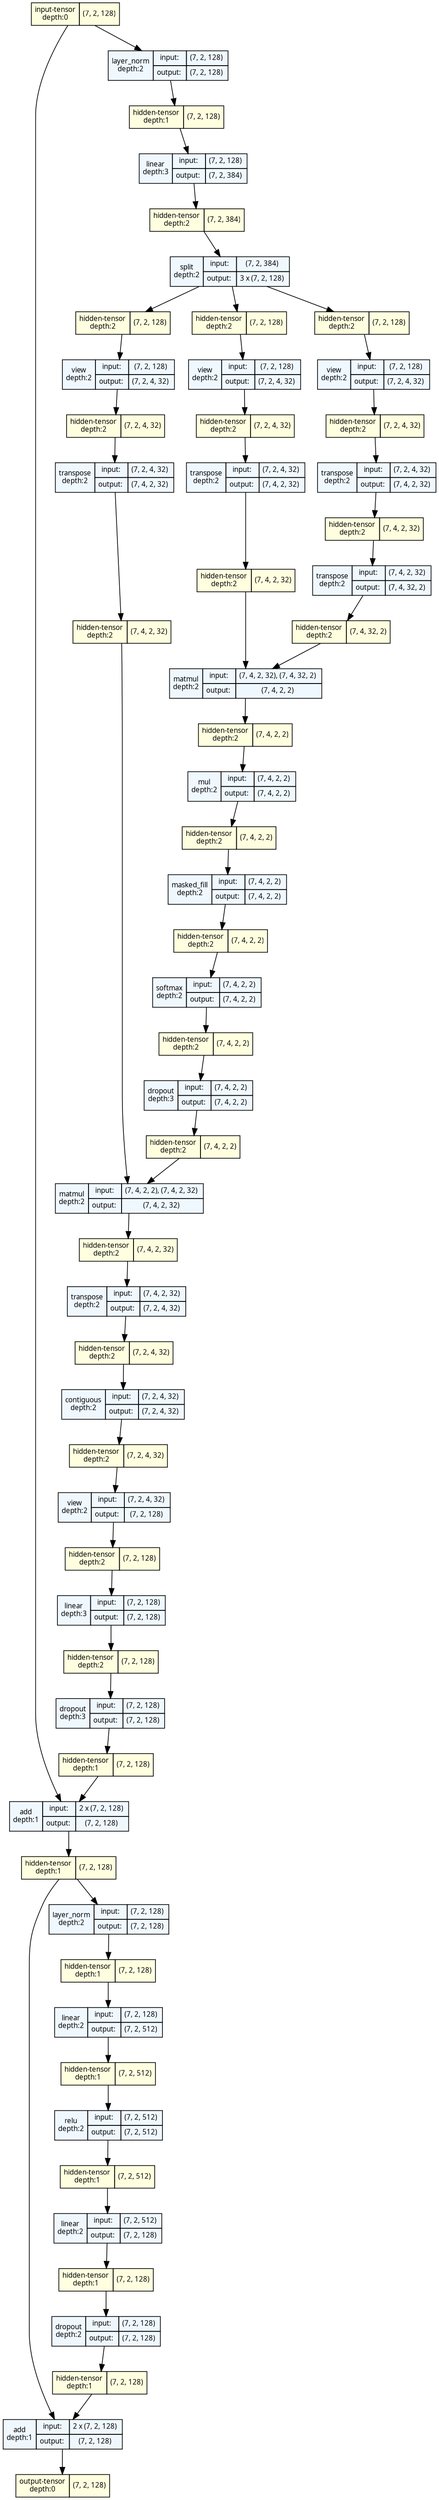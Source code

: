 strict digraph "custom-attention" {
	graph [ordering=in rankdir=TB size="36.3,36.3"]
	node [align=left fontname="Linux libertine" fontsize=10 height=0.2 margin=0 ranksep=0.1 shape=plaintext style=filled]
	edge [fontsize=10]
	0 [label=<
                    <TABLE BORDER="0" CELLBORDER="1"
                    CELLSPACING="0" CELLPADDING="4">
                        <TR><TD>input-tensor<BR/>depth:0</TD><TD>(7, 2, 128)</TD></TR>
                    </TABLE>> fillcolor=lightyellow]
	1 [label=<
                    <TABLE BORDER="0" CELLBORDER="1"
                    CELLSPACING="0" CELLPADDING="4">
                    <TR>
                        <TD ROWSPAN="2">layer_norm<BR/>depth:2</TD>
                        <TD COLSPAN="2">input:</TD>
                        <TD COLSPAN="2">(7, 2, 128) </TD>
                    </TR>
                    <TR>
                        <TD COLSPAN="2">output: </TD>
                        <TD COLSPAN="2">(7, 2, 128) </TD>
                    </TR>
                    </TABLE>> fillcolor=aliceblue]
	2 [label=<
                    <TABLE BORDER="0" CELLBORDER="1"
                    CELLSPACING="0" CELLPADDING="4">
                        <TR><TD>hidden-tensor<BR/>depth:1</TD><TD>(7, 2, 128)</TD></TR>
                    </TABLE>> fillcolor=lightyellow]
	3 [label=<
                    <TABLE BORDER="0" CELLBORDER="1"
                    CELLSPACING="0" CELLPADDING="4">
                    <TR>
                        <TD ROWSPAN="2">linear<BR/>depth:3</TD>
                        <TD COLSPAN="2">input:</TD>
                        <TD COLSPAN="2">(7, 2, 128) </TD>
                    </TR>
                    <TR>
                        <TD COLSPAN="2">output: </TD>
                        <TD COLSPAN="2">(7, 2, 384) </TD>
                    </TR>
                    </TABLE>> fillcolor=aliceblue]
	4 [label=<
                    <TABLE BORDER="0" CELLBORDER="1"
                    CELLSPACING="0" CELLPADDING="4">
                        <TR><TD>hidden-tensor<BR/>depth:2</TD><TD>(7, 2, 384)</TD></TR>
                    </TABLE>> fillcolor=lightyellow]
	5 [label=<
                    <TABLE BORDER="0" CELLBORDER="1"
                    CELLSPACING="0" CELLPADDING="4">
                    <TR>
                        <TD ROWSPAN="2">split<BR/>depth:2</TD>
                        <TD COLSPAN="2">input:</TD>
                        <TD COLSPAN="2">(7, 2, 384) </TD>
                    </TR>
                    <TR>
                        <TD COLSPAN="2">output: </TD>
                        <TD COLSPAN="2">3 x (7, 2, 128) </TD>
                    </TR>
                    </TABLE>> fillcolor=aliceblue]
	6 [label=<
                    <TABLE BORDER="0" CELLBORDER="1"
                    CELLSPACING="0" CELLPADDING="4">
                        <TR><TD>hidden-tensor<BR/>depth:2</TD><TD>(7, 2, 128)</TD></TR>
                    </TABLE>> fillcolor=lightyellow]
	7 [label=<
                    <TABLE BORDER="0" CELLBORDER="1"
                    CELLSPACING="0" CELLPADDING="4">
                        <TR><TD>hidden-tensor<BR/>depth:2</TD><TD>(7, 2, 128)</TD></TR>
                    </TABLE>> fillcolor=lightyellow]
	8 [label=<
                    <TABLE BORDER="0" CELLBORDER="1"
                    CELLSPACING="0" CELLPADDING="4">
                        <TR><TD>hidden-tensor<BR/>depth:2</TD><TD>(7, 2, 128)</TD></TR>
                    </TABLE>> fillcolor=lightyellow]
	9 [label=<
                    <TABLE BORDER="0" CELLBORDER="1"
                    CELLSPACING="0" CELLPADDING="4">
                    <TR>
                        <TD ROWSPAN="2">view<BR/>depth:2</TD>
                        <TD COLSPAN="2">input:</TD>
                        <TD COLSPAN="2">(7, 2, 128) </TD>
                    </TR>
                    <TR>
                        <TD COLSPAN="2">output: </TD>
                        <TD COLSPAN="2">(7, 2, 4, 32) </TD>
                    </TR>
                    </TABLE>> fillcolor=aliceblue]
	10 [label=<
                    <TABLE BORDER="0" CELLBORDER="1"
                    CELLSPACING="0" CELLPADDING="4">
                        <TR><TD>hidden-tensor<BR/>depth:2</TD><TD>(7, 2, 4, 32)</TD></TR>
                    </TABLE>> fillcolor=lightyellow]
	11 [label=<
                    <TABLE BORDER="0" CELLBORDER="1"
                    CELLSPACING="0" CELLPADDING="4">
                    <TR>
                        <TD ROWSPAN="2">transpose<BR/>depth:2</TD>
                        <TD COLSPAN="2">input:</TD>
                        <TD COLSPAN="2">(7, 2, 4, 32) </TD>
                    </TR>
                    <TR>
                        <TD COLSPAN="2">output: </TD>
                        <TD COLSPAN="2">(7, 4, 2, 32) </TD>
                    </TR>
                    </TABLE>> fillcolor=aliceblue]
	12 [label=<
                    <TABLE BORDER="0" CELLBORDER="1"
                    CELLSPACING="0" CELLPADDING="4">
                        <TR><TD>hidden-tensor<BR/>depth:2</TD><TD>(7, 4, 2, 32)</TD></TR>
                    </TABLE>> fillcolor=lightyellow]
	13 [label=<
                    <TABLE BORDER="0" CELLBORDER="1"
                    CELLSPACING="0" CELLPADDING="4">
                    <TR>
                        <TD ROWSPAN="2">view<BR/>depth:2</TD>
                        <TD COLSPAN="2">input:</TD>
                        <TD COLSPAN="2">(7, 2, 128) </TD>
                    </TR>
                    <TR>
                        <TD COLSPAN="2">output: </TD>
                        <TD COLSPAN="2">(7, 2, 4, 32) </TD>
                    </TR>
                    </TABLE>> fillcolor=aliceblue]
	14 [label=<
                    <TABLE BORDER="0" CELLBORDER="1"
                    CELLSPACING="0" CELLPADDING="4">
                        <TR><TD>hidden-tensor<BR/>depth:2</TD><TD>(7, 2, 4, 32)</TD></TR>
                    </TABLE>> fillcolor=lightyellow]
	15 [label=<
                    <TABLE BORDER="0" CELLBORDER="1"
                    CELLSPACING="0" CELLPADDING="4">
                    <TR>
                        <TD ROWSPAN="2">transpose<BR/>depth:2</TD>
                        <TD COLSPAN="2">input:</TD>
                        <TD COLSPAN="2">(7, 2, 4, 32) </TD>
                    </TR>
                    <TR>
                        <TD COLSPAN="2">output: </TD>
                        <TD COLSPAN="2">(7, 4, 2, 32) </TD>
                    </TR>
                    </TABLE>> fillcolor=aliceblue]
	16 [label=<
                    <TABLE BORDER="0" CELLBORDER="1"
                    CELLSPACING="0" CELLPADDING="4">
                        <TR><TD>hidden-tensor<BR/>depth:2</TD><TD>(7, 4, 2, 32)</TD></TR>
                    </TABLE>> fillcolor=lightyellow]
	17 [label=<
                    <TABLE BORDER="0" CELLBORDER="1"
                    CELLSPACING="0" CELLPADDING="4">
                    <TR>
                        <TD ROWSPAN="2">view<BR/>depth:2</TD>
                        <TD COLSPAN="2">input:</TD>
                        <TD COLSPAN="2">(7, 2, 128) </TD>
                    </TR>
                    <TR>
                        <TD COLSPAN="2">output: </TD>
                        <TD COLSPAN="2">(7, 2, 4, 32) </TD>
                    </TR>
                    </TABLE>> fillcolor=aliceblue]
	18 [label=<
                    <TABLE BORDER="0" CELLBORDER="1"
                    CELLSPACING="0" CELLPADDING="4">
                        <TR><TD>hidden-tensor<BR/>depth:2</TD><TD>(7, 2, 4, 32)</TD></TR>
                    </TABLE>> fillcolor=lightyellow]
	19 [label=<
                    <TABLE BORDER="0" CELLBORDER="1"
                    CELLSPACING="0" CELLPADDING="4">
                    <TR>
                        <TD ROWSPAN="2">transpose<BR/>depth:2</TD>
                        <TD COLSPAN="2">input:</TD>
                        <TD COLSPAN="2">(7, 2, 4, 32) </TD>
                    </TR>
                    <TR>
                        <TD COLSPAN="2">output: </TD>
                        <TD COLSPAN="2">(7, 4, 2, 32) </TD>
                    </TR>
                    </TABLE>> fillcolor=aliceblue]
	20 [label=<
                    <TABLE BORDER="0" CELLBORDER="1"
                    CELLSPACING="0" CELLPADDING="4">
                        <TR><TD>hidden-tensor<BR/>depth:2</TD><TD>(7, 4, 2, 32)</TD></TR>
                    </TABLE>> fillcolor=lightyellow]
	21 [label=<
                    <TABLE BORDER="0" CELLBORDER="1"
                    CELLSPACING="0" CELLPADDING="4">
                    <TR>
                        <TD ROWSPAN="2">transpose<BR/>depth:2</TD>
                        <TD COLSPAN="2">input:</TD>
                        <TD COLSPAN="2">(7, 4, 2, 32) </TD>
                    </TR>
                    <TR>
                        <TD COLSPAN="2">output: </TD>
                        <TD COLSPAN="2">(7, 4, 32, 2) </TD>
                    </TR>
                    </TABLE>> fillcolor=aliceblue]
	22 [label=<
                    <TABLE BORDER="0" CELLBORDER="1"
                    CELLSPACING="0" CELLPADDING="4">
                        <TR><TD>hidden-tensor<BR/>depth:2</TD><TD>(7, 4, 32, 2)</TD></TR>
                    </TABLE>> fillcolor=lightyellow]
	23 [label=<
                    <TABLE BORDER="0" CELLBORDER="1"
                    CELLSPACING="0" CELLPADDING="4">
                    <TR>
                        <TD ROWSPAN="2">matmul<BR/>depth:2</TD>
                        <TD COLSPAN="2">input:</TD>
                        <TD COLSPAN="2">(7, 4, 2, 32), (7, 4, 32, 2) </TD>
                    </TR>
                    <TR>
                        <TD COLSPAN="2">output: </TD>
                        <TD COLSPAN="2">(7, 4, 2, 2) </TD>
                    </TR>
                    </TABLE>> fillcolor=aliceblue]
	24 [label=<
                    <TABLE BORDER="0" CELLBORDER="1"
                    CELLSPACING="0" CELLPADDING="4">
                        <TR><TD>hidden-tensor<BR/>depth:2</TD><TD>(7, 4, 2, 2)</TD></TR>
                    </TABLE>> fillcolor=lightyellow]
	25 [label=<
                    <TABLE BORDER="0" CELLBORDER="1"
                    CELLSPACING="0" CELLPADDING="4">
                    <TR>
                        <TD ROWSPAN="2">mul<BR/>depth:2</TD>
                        <TD COLSPAN="2">input:</TD>
                        <TD COLSPAN="2">(7, 4, 2, 2) </TD>
                    </TR>
                    <TR>
                        <TD COLSPAN="2">output: </TD>
                        <TD COLSPAN="2">(7, 4, 2, 2) </TD>
                    </TR>
                    </TABLE>> fillcolor=aliceblue]
	26 [label=<
                    <TABLE BORDER="0" CELLBORDER="1"
                    CELLSPACING="0" CELLPADDING="4">
                        <TR><TD>hidden-tensor<BR/>depth:2</TD><TD>(7, 4, 2, 2)</TD></TR>
                    </TABLE>> fillcolor=lightyellow]
	27 [label=<
                    <TABLE BORDER="0" CELLBORDER="1"
                    CELLSPACING="0" CELLPADDING="4">
                    <TR>
                        <TD ROWSPAN="2">masked_fill<BR/>depth:2</TD>
                        <TD COLSPAN="2">input:</TD>
                        <TD COLSPAN="2">(7, 4, 2, 2) </TD>
                    </TR>
                    <TR>
                        <TD COLSPAN="2">output: </TD>
                        <TD COLSPAN="2">(7, 4, 2, 2) </TD>
                    </TR>
                    </TABLE>> fillcolor=aliceblue]
	28 [label=<
                    <TABLE BORDER="0" CELLBORDER="1"
                    CELLSPACING="0" CELLPADDING="4">
                        <TR><TD>hidden-tensor<BR/>depth:2</TD><TD>(7, 4, 2, 2)</TD></TR>
                    </TABLE>> fillcolor=lightyellow]
	29 [label=<
                    <TABLE BORDER="0" CELLBORDER="1"
                    CELLSPACING="0" CELLPADDING="4">
                    <TR>
                        <TD ROWSPAN="2">softmax<BR/>depth:2</TD>
                        <TD COLSPAN="2">input:</TD>
                        <TD COLSPAN="2">(7, 4, 2, 2) </TD>
                    </TR>
                    <TR>
                        <TD COLSPAN="2">output: </TD>
                        <TD COLSPAN="2">(7, 4, 2, 2) </TD>
                    </TR>
                    </TABLE>> fillcolor=aliceblue]
	30 [label=<
                    <TABLE BORDER="0" CELLBORDER="1"
                    CELLSPACING="0" CELLPADDING="4">
                        <TR><TD>hidden-tensor<BR/>depth:2</TD><TD>(7, 4, 2, 2)</TD></TR>
                    </TABLE>> fillcolor=lightyellow]
	31 [label=<
                    <TABLE BORDER="0" CELLBORDER="1"
                    CELLSPACING="0" CELLPADDING="4">
                    <TR>
                        <TD ROWSPAN="2">dropout<BR/>depth:3</TD>
                        <TD COLSPAN="2">input:</TD>
                        <TD COLSPAN="2">(7, 4, 2, 2) </TD>
                    </TR>
                    <TR>
                        <TD COLSPAN="2">output: </TD>
                        <TD COLSPAN="2">(7, 4, 2, 2) </TD>
                    </TR>
                    </TABLE>> fillcolor=aliceblue]
	32 [label=<
                    <TABLE BORDER="0" CELLBORDER="1"
                    CELLSPACING="0" CELLPADDING="4">
                        <TR><TD>hidden-tensor<BR/>depth:2</TD><TD>(7, 4, 2, 2)</TD></TR>
                    </TABLE>> fillcolor=lightyellow]
	33 [label=<
                    <TABLE BORDER="0" CELLBORDER="1"
                    CELLSPACING="0" CELLPADDING="4">
                    <TR>
                        <TD ROWSPAN="2">matmul<BR/>depth:2</TD>
                        <TD COLSPAN="2">input:</TD>
                        <TD COLSPAN="2">(7, 4, 2, 2), (7, 4, 2, 32) </TD>
                    </TR>
                    <TR>
                        <TD COLSPAN="2">output: </TD>
                        <TD COLSPAN="2">(7, 4, 2, 32) </TD>
                    </TR>
                    </TABLE>> fillcolor=aliceblue]
	34 [label=<
                    <TABLE BORDER="0" CELLBORDER="1"
                    CELLSPACING="0" CELLPADDING="4">
                        <TR><TD>hidden-tensor<BR/>depth:2</TD><TD>(7, 4, 2, 32)</TD></TR>
                    </TABLE>> fillcolor=lightyellow]
	35 [label=<
                    <TABLE BORDER="0" CELLBORDER="1"
                    CELLSPACING="0" CELLPADDING="4">
                    <TR>
                        <TD ROWSPAN="2">transpose<BR/>depth:2</TD>
                        <TD COLSPAN="2">input:</TD>
                        <TD COLSPAN="2">(7, 4, 2, 32) </TD>
                    </TR>
                    <TR>
                        <TD COLSPAN="2">output: </TD>
                        <TD COLSPAN="2">(7, 2, 4, 32) </TD>
                    </TR>
                    </TABLE>> fillcolor=aliceblue]
	36 [label=<
                    <TABLE BORDER="0" CELLBORDER="1"
                    CELLSPACING="0" CELLPADDING="4">
                        <TR><TD>hidden-tensor<BR/>depth:2</TD><TD>(7, 2, 4, 32)</TD></TR>
                    </TABLE>> fillcolor=lightyellow]
	37 [label=<
                    <TABLE BORDER="0" CELLBORDER="1"
                    CELLSPACING="0" CELLPADDING="4">
                    <TR>
                        <TD ROWSPAN="2">contiguous<BR/>depth:2</TD>
                        <TD COLSPAN="2">input:</TD>
                        <TD COLSPAN="2">(7, 2, 4, 32) </TD>
                    </TR>
                    <TR>
                        <TD COLSPAN="2">output: </TD>
                        <TD COLSPAN="2">(7, 2, 4, 32) </TD>
                    </TR>
                    </TABLE>> fillcolor=aliceblue]
	38 [label=<
                    <TABLE BORDER="0" CELLBORDER="1"
                    CELLSPACING="0" CELLPADDING="4">
                        <TR><TD>hidden-tensor<BR/>depth:2</TD><TD>(7, 2, 4, 32)</TD></TR>
                    </TABLE>> fillcolor=lightyellow]
	39 [label=<
                    <TABLE BORDER="0" CELLBORDER="1"
                    CELLSPACING="0" CELLPADDING="4">
                    <TR>
                        <TD ROWSPAN="2">view<BR/>depth:2</TD>
                        <TD COLSPAN="2">input:</TD>
                        <TD COLSPAN="2">(7, 2, 4, 32) </TD>
                    </TR>
                    <TR>
                        <TD COLSPAN="2">output: </TD>
                        <TD COLSPAN="2">(7, 2, 128) </TD>
                    </TR>
                    </TABLE>> fillcolor=aliceblue]
	40 [label=<
                    <TABLE BORDER="0" CELLBORDER="1"
                    CELLSPACING="0" CELLPADDING="4">
                        <TR><TD>hidden-tensor<BR/>depth:2</TD><TD>(7, 2, 128)</TD></TR>
                    </TABLE>> fillcolor=lightyellow]
	41 [label=<
                    <TABLE BORDER="0" CELLBORDER="1"
                    CELLSPACING="0" CELLPADDING="4">
                    <TR>
                        <TD ROWSPAN="2">linear<BR/>depth:3</TD>
                        <TD COLSPAN="2">input:</TD>
                        <TD COLSPAN="2">(7, 2, 128) </TD>
                    </TR>
                    <TR>
                        <TD COLSPAN="2">output: </TD>
                        <TD COLSPAN="2">(7, 2, 128) </TD>
                    </TR>
                    </TABLE>> fillcolor=aliceblue]
	42 [label=<
                    <TABLE BORDER="0" CELLBORDER="1"
                    CELLSPACING="0" CELLPADDING="4">
                        <TR><TD>hidden-tensor<BR/>depth:2</TD><TD>(7, 2, 128)</TD></TR>
                    </TABLE>> fillcolor=lightyellow]
	43 [label=<
                    <TABLE BORDER="0" CELLBORDER="1"
                    CELLSPACING="0" CELLPADDING="4">
                    <TR>
                        <TD ROWSPAN="2">dropout<BR/>depth:3</TD>
                        <TD COLSPAN="2">input:</TD>
                        <TD COLSPAN="2">(7, 2, 128) </TD>
                    </TR>
                    <TR>
                        <TD COLSPAN="2">output: </TD>
                        <TD COLSPAN="2">(7, 2, 128) </TD>
                    </TR>
                    </TABLE>> fillcolor=aliceblue]
	44 [label=<
                    <TABLE BORDER="0" CELLBORDER="1"
                    CELLSPACING="0" CELLPADDING="4">
                        <TR><TD>hidden-tensor<BR/>depth:1</TD><TD>(7, 2, 128)</TD></TR>
                    </TABLE>> fillcolor=lightyellow]
	45 [label=<
                    <TABLE BORDER="0" CELLBORDER="1"
                    CELLSPACING="0" CELLPADDING="4">
                    <TR>
                        <TD ROWSPAN="2">add<BR/>depth:1</TD>
                        <TD COLSPAN="2">input:</TD>
                        <TD COLSPAN="2">2 x (7, 2, 128) </TD>
                    </TR>
                    <TR>
                        <TD COLSPAN="2">output: </TD>
                        <TD COLSPAN="2">(7, 2, 128) </TD>
                    </TR>
                    </TABLE>> fillcolor=aliceblue]
	46 [label=<
                    <TABLE BORDER="0" CELLBORDER="1"
                    CELLSPACING="0" CELLPADDING="4">
                        <TR><TD>hidden-tensor<BR/>depth:1</TD><TD>(7, 2, 128)</TD></TR>
                    </TABLE>> fillcolor=lightyellow]
	47 [label=<
                    <TABLE BORDER="0" CELLBORDER="1"
                    CELLSPACING="0" CELLPADDING="4">
                    <TR>
                        <TD ROWSPAN="2">layer_norm<BR/>depth:2</TD>
                        <TD COLSPAN="2">input:</TD>
                        <TD COLSPAN="2">(7, 2, 128) </TD>
                    </TR>
                    <TR>
                        <TD COLSPAN="2">output: </TD>
                        <TD COLSPAN="2">(7, 2, 128) </TD>
                    </TR>
                    </TABLE>> fillcolor=aliceblue]
	48 [label=<
                    <TABLE BORDER="0" CELLBORDER="1"
                    CELLSPACING="0" CELLPADDING="4">
                        <TR><TD>hidden-tensor<BR/>depth:1</TD><TD>(7, 2, 128)</TD></TR>
                    </TABLE>> fillcolor=lightyellow]
	49 [label=<
                    <TABLE BORDER="0" CELLBORDER="1"
                    CELLSPACING="0" CELLPADDING="4">
                    <TR>
                        <TD ROWSPAN="2">linear<BR/>depth:2</TD>
                        <TD COLSPAN="2">input:</TD>
                        <TD COLSPAN="2">(7, 2, 128) </TD>
                    </TR>
                    <TR>
                        <TD COLSPAN="2">output: </TD>
                        <TD COLSPAN="2">(7, 2, 512) </TD>
                    </TR>
                    </TABLE>> fillcolor=aliceblue]
	50 [label=<
                    <TABLE BORDER="0" CELLBORDER="1"
                    CELLSPACING="0" CELLPADDING="4">
                        <TR><TD>hidden-tensor<BR/>depth:1</TD><TD>(7, 2, 512)</TD></TR>
                    </TABLE>> fillcolor=lightyellow]
	51 [label=<
                    <TABLE BORDER="0" CELLBORDER="1"
                    CELLSPACING="0" CELLPADDING="4">
                    <TR>
                        <TD ROWSPAN="2">relu<BR/>depth:2</TD>
                        <TD COLSPAN="2">input:</TD>
                        <TD COLSPAN="2">(7, 2, 512) </TD>
                    </TR>
                    <TR>
                        <TD COLSPAN="2">output: </TD>
                        <TD COLSPAN="2">(7, 2, 512) </TD>
                    </TR>
                    </TABLE>> fillcolor=aliceblue]
	52 [label=<
                    <TABLE BORDER="0" CELLBORDER="1"
                    CELLSPACING="0" CELLPADDING="4">
                        <TR><TD>hidden-tensor<BR/>depth:1</TD><TD>(7, 2, 512)</TD></TR>
                    </TABLE>> fillcolor=lightyellow]
	53 [label=<
                    <TABLE BORDER="0" CELLBORDER="1"
                    CELLSPACING="0" CELLPADDING="4">
                    <TR>
                        <TD ROWSPAN="2">linear<BR/>depth:2</TD>
                        <TD COLSPAN="2">input:</TD>
                        <TD COLSPAN="2">(7, 2, 512) </TD>
                    </TR>
                    <TR>
                        <TD COLSPAN="2">output: </TD>
                        <TD COLSPAN="2">(7, 2, 128) </TD>
                    </TR>
                    </TABLE>> fillcolor=aliceblue]
	54 [label=<
                    <TABLE BORDER="0" CELLBORDER="1"
                    CELLSPACING="0" CELLPADDING="4">
                        <TR><TD>hidden-tensor<BR/>depth:1</TD><TD>(7, 2, 128)</TD></TR>
                    </TABLE>> fillcolor=lightyellow]
	55 [label=<
                    <TABLE BORDER="0" CELLBORDER="1"
                    CELLSPACING="0" CELLPADDING="4">
                    <TR>
                        <TD ROWSPAN="2">dropout<BR/>depth:2</TD>
                        <TD COLSPAN="2">input:</TD>
                        <TD COLSPAN="2">(7, 2, 128) </TD>
                    </TR>
                    <TR>
                        <TD COLSPAN="2">output: </TD>
                        <TD COLSPAN="2">(7, 2, 128) </TD>
                    </TR>
                    </TABLE>> fillcolor=aliceblue]
	56 [label=<
                    <TABLE BORDER="0" CELLBORDER="1"
                    CELLSPACING="0" CELLPADDING="4">
                        <TR><TD>hidden-tensor<BR/>depth:1</TD><TD>(7, 2, 128)</TD></TR>
                    </TABLE>> fillcolor=lightyellow]
	57 [label=<
                    <TABLE BORDER="0" CELLBORDER="1"
                    CELLSPACING="0" CELLPADDING="4">
                    <TR>
                        <TD ROWSPAN="2">add<BR/>depth:1</TD>
                        <TD COLSPAN="2">input:</TD>
                        <TD COLSPAN="2">2 x (7, 2, 128) </TD>
                    </TR>
                    <TR>
                        <TD COLSPAN="2">output: </TD>
                        <TD COLSPAN="2">(7, 2, 128) </TD>
                    </TR>
                    </TABLE>> fillcolor=aliceblue]
	58 [label=<
                    <TABLE BORDER="0" CELLBORDER="1"
                    CELLSPACING="0" CELLPADDING="4">
                        <TR><TD>output-tensor<BR/>depth:0</TD><TD>(7, 2, 128)</TD></TR>
                    </TABLE>> fillcolor=lightyellow]
	0 -> 45
	0 -> 1
	1 -> 2
	2 -> 3
	4 -> 5
	3 -> 4
	6 -> 13
	5 -> 6
	7 -> 9
	5 -> 7
	8 -> 17
	5 -> 8
	10 -> 11
	9 -> 10
	12 -> 21
	11 -> 12
	14 -> 15
	13 -> 14
	16 -> 23
	15 -> 16
	18 -> 19
	17 -> 18
	20 -> 33
	19 -> 20
	22 -> 23
	21 -> 22
	24 -> 25
	23 -> 24
	26 -> 27
	25 -> 26
	28 -> 29
	27 -> 28
	29 -> 30
	30 -> 31
	32 -> 33
	31 -> 32
	34 -> 35
	33 -> 34
	36 -> 37
	35 -> 36
	38 -> 39
	37 -> 38
	39 -> 40
	40 -> 41
	41 -> 42
	42 -> 43
	44 -> 45
	43 -> 44
	46 -> 57
	45 -> 46
	46 -> 47
	47 -> 48
	48 -> 49
	49 -> 50
	50 -> 51
	51 -> 52
	52 -> 53
	53 -> 54
	54 -> 55
	56 -> 57
	55 -> 56
	57 -> 58
}
